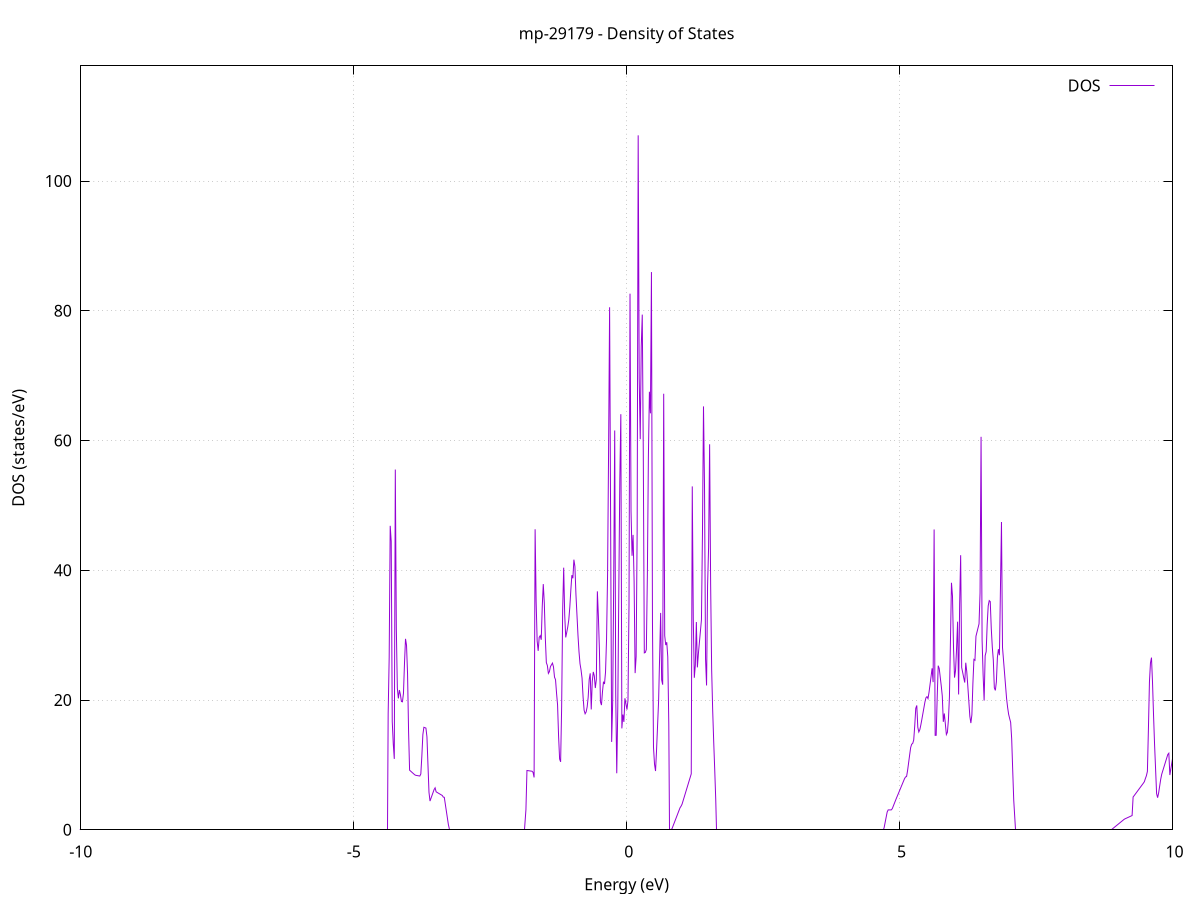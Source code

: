 set title 'mp-29179 - Density of States'
set xlabel 'Energy (eV)'
set ylabel 'DOS (states/eV)'
set grid
set xrange [-10:10]
set yrange [0:117.756]
set xzeroaxis lt -1
set terminal png size 800,600
set output 'mp-29179_dos_gnuplot.png'
plot '-' using 1:2 with lines title 'DOS'
-20.428200 0.000000
-20.409500 0.000000
-20.390900 0.000000
-20.372200 0.000000
-20.353500 0.000000
-20.334800 0.000000
-20.316100 0.000000
-20.297400 0.000000
-20.278700 0.000000
-20.260000 0.000000
-20.241300 0.000000
-20.222600 0.000000
-20.203900 0.000000
-20.185200 0.000000
-20.166500 0.000000
-20.147800 0.000000
-20.129100 0.000000
-20.110400 0.000000
-20.091700 0.000000
-20.073000 0.000000
-20.054300 0.000000
-20.035600 0.000000
-20.016900 0.000000
-19.998300 0.000000
-19.979600 0.000000
-19.960900 0.000000
-19.942200 0.000000
-19.923500 0.000000
-19.904800 0.000000
-19.886100 0.000000
-19.867400 0.000000
-19.848700 0.000000
-19.830000 0.000000
-19.811300 0.000000
-19.792600 0.000000
-19.773900 0.000000
-19.755200 0.000000
-19.736500 0.000000
-19.717800 0.000000
-19.699100 0.000000
-19.680400 0.000000
-19.661700 0.000000
-19.643000 0.000000
-19.624300 0.000000
-19.605700 0.000000
-19.587000 0.000000
-19.568300 0.000000
-19.549600 0.000000
-19.530900 0.000000
-19.512200 0.000000
-19.493500 0.000000
-19.474800 0.000000
-19.456100 0.000000
-19.437400 0.000000
-19.418700 0.000000
-19.400000 0.000000
-19.381300 0.000000
-19.362600 0.000000
-19.343900 0.000000
-19.325200 0.000000
-19.306500 0.000000
-19.287800 0.000000
-19.269100 0.000000
-19.250400 0.000000
-19.231700 0.000000
-19.213000 0.000000
-19.194400 0.000000
-19.175700 0.000000
-19.157000 0.000000
-19.138300 0.000000
-19.119600 0.000000
-19.100900 0.000000
-19.082200 0.000000
-19.063500 0.000000
-19.044800 0.000000
-19.026100 0.000000
-19.007400 0.000000
-18.988700 0.000000
-18.970000 0.000000
-18.951300 0.000000
-18.932600 0.000000
-18.913900 0.000000
-18.895200 0.000000
-18.876500 0.000000
-18.857800 0.000000
-18.839100 0.000000
-18.820400 0.000000
-18.801800 0.000000
-18.783100 0.000000
-18.764400 0.000000
-18.745700 0.000000
-18.727000 418.796200
-18.708300 2623.328100
-18.689600 0.000000
-18.670900 0.000000
-18.652200 0.000000
-18.633500 0.000000
-18.614800 0.000000
-18.596100 0.000000
-18.577400 0.000000
-18.558700 0.000000
-18.540000 0.000000
-18.521300 0.000000
-18.502600 0.000000
-18.483900 0.000000
-18.465200 0.000000
-18.446500 0.000000
-18.427800 0.000000
-18.409200 0.000000
-18.390500 0.000000
-18.371800 0.000000
-18.353100 0.000000
-18.334400 0.000000
-18.315700 0.000000
-18.297000 0.000000
-18.278300 0.000000
-18.259600 0.000000
-18.240900 0.000000
-18.222200 0.000000
-18.203500 0.000000
-18.184800 0.000000
-18.166100 0.000000
-18.147400 0.000000
-18.128700 0.000000
-18.110000 0.000000
-18.091300 0.000000
-18.072600 0.000000
-18.053900 0.000000
-18.035200 0.000000
-18.016500 0.000000
-17.997900 0.000000
-17.979200 0.000000
-17.960500 0.000000
-17.941800 0.000000
-17.923100 0.000000
-17.904400 0.000000
-17.885700 0.000000
-17.867000 0.000000
-17.848300 0.000000
-17.829600 0.000000
-17.810900 0.000000
-17.792200 0.000000
-17.773500 0.000000
-17.754800 0.000000
-17.736100 0.000000
-17.717400 0.000000
-17.698700 0.000000
-17.680000 0.000000
-17.661300 0.000000
-17.642600 0.000000
-17.623900 0.000000
-17.605300 0.000000
-17.586600 0.000000
-17.567900 0.000000
-17.549200 0.000000
-17.530500 0.000000
-17.511800 0.000000
-17.493100 0.000000
-17.474400 0.000000
-17.455700 0.000000
-17.437000 0.000000
-17.418300 0.000000
-17.399600 0.000000
-17.380900 0.000000
-17.362200 0.000000
-17.343500 0.000000
-17.324800 0.000000
-17.306100 0.000000
-17.287400 0.000000
-17.268700 0.000000
-17.250000 0.000000
-17.231300 0.000000
-17.212700 0.000000
-17.194000 0.000000
-17.175300 0.000000
-17.156600 0.000000
-17.137900 0.000000
-17.119200 0.000000
-17.100500 0.000000
-17.081800 0.000000
-17.063100 0.000000
-17.044400 0.000000
-17.025700 0.000000
-17.007000 0.000000
-16.988300 0.000000
-16.969600 0.000000
-16.950900 0.000000
-16.932200 0.000000
-16.913500 0.000000
-16.894800 0.000000
-16.876100 0.000000
-16.857400 0.000000
-16.838700 0.000000
-16.820000 0.000000
-16.801400 0.000000
-16.782700 0.000000
-16.764000 0.000000
-16.745300 0.000000
-16.726600 0.000000
-16.707900 0.000000
-16.689200 0.000000
-16.670500 0.000000
-16.651800 0.000000
-16.633100 0.000000
-16.614400 0.000000
-16.595700 0.000000
-16.577000 0.000000
-16.558300 0.000000
-16.539600 0.000000
-16.520900 0.000000
-16.502200 0.000000
-16.483500 0.000000
-16.464800 0.000000
-16.446100 0.000000
-16.427400 0.000000
-16.408800 0.000000
-16.390100 0.000000
-16.371400 0.000000
-16.352700 0.000000
-16.334000 0.000000
-16.315300 0.000000
-16.296600 0.000000
-16.277900 0.000000
-16.259200 0.000000
-16.240500 0.000000
-16.221800 0.000000
-16.203100 0.000000
-16.184400 0.000000
-16.165700 0.000000
-16.147000 0.000000
-16.128300 0.000000
-16.109600 0.000000
-16.090900 0.000000
-16.072200 0.000000
-16.053500 0.000000
-16.034800 0.000000
-16.016200 0.000000
-15.997500 0.000000
-15.978800 0.000000
-15.960100 0.000000
-15.941400 0.000000
-15.922700 0.000000
-15.904000 0.000000
-15.885300 0.000000
-15.866600 0.000000
-15.847900 0.000000
-15.829200 0.000000
-15.810500 0.000000
-15.791800 0.000000
-15.773100 0.000000
-15.754400 0.000000
-15.735700 0.000000
-15.717000 0.000000
-15.698300 0.000000
-15.679600 0.000000
-15.660900 0.000000
-15.642200 0.000000
-15.623500 0.000000
-15.604900 0.000000
-15.586200 0.000000
-15.567500 0.000000
-15.548800 0.000000
-15.530100 0.000000
-15.511400 0.000000
-15.492700 0.000000
-15.474000 0.000000
-15.455300 0.000000
-15.436600 0.000000
-15.417900 0.000000
-15.399200 0.000000
-15.380500 0.000000
-15.361800 0.000000
-15.343100 0.000000
-15.324400 0.000000
-15.305700 0.000000
-15.287000 0.000000
-15.268300 0.000000
-15.249600 0.000000
-15.230900 0.000000
-15.212300 0.000000
-15.193600 0.000000
-15.174900 0.000000
-15.156200 0.000000
-15.137500 0.000000
-15.118800 0.000000
-15.100100 0.000000
-15.081400 0.000000
-15.062700 0.000000
-15.044000 0.000000
-15.025300 0.000000
-15.006600 0.000000
-14.987900 0.000000
-14.969200 0.000000
-14.950500 0.000000
-14.931800 0.000000
-14.913100 0.000000
-14.894400 0.000000
-14.875700 0.000000
-14.857000 0.000000
-14.838300 0.000000
-14.819700 0.000000
-14.801000 0.000000
-14.782300 0.000000
-14.763600 0.000000
-14.744900 0.000000
-14.726200 0.000000
-14.707500 0.000000
-14.688800 0.000000
-14.670100 0.000000
-14.651400 0.000000
-14.632700 0.000000
-14.614000 0.000000
-14.595300 0.000000
-14.576600 0.000000
-14.557900 0.000000
-14.539200 0.000000
-14.520500 0.000000
-14.501800 0.000000
-14.483100 0.000000
-14.464400 0.000000
-14.445700 0.000000
-14.427000 0.000000
-14.408400 0.000000
-14.389700 0.000000
-14.371000 0.000000
-14.352300 0.000000
-14.333600 0.000000
-14.314900 0.000000
-14.296200 0.000000
-14.277500 0.000000
-14.258800 0.000000
-14.240100 0.000000
-14.221400 0.000000
-14.202700 0.000000
-14.184000 0.000000
-14.165300 0.000000
-14.146600 0.000000
-14.127900 0.000000
-14.109200 0.000000
-14.090500 0.000000
-14.071800 0.000000
-14.053100 0.000000
-14.034400 0.000000
-14.015800 0.000000
-13.997100 0.000000
-13.978400 0.000000
-13.959700 0.000000
-13.941000 0.000000
-13.922300 0.000000
-13.903600 0.000000
-13.884900 0.000000
-13.866200 0.000000
-13.847500 0.000000
-13.828800 0.000000
-13.810100 0.000000
-13.791400 0.000000
-13.772700 0.000000
-13.754000 0.000000
-13.735300 0.000000
-13.716600 0.000000
-13.697900 0.000000
-13.679200 0.000000
-13.660500 0.000000
-13.641800 0.000000
-13.623200 0.000000
-13.604500 0.000000
-13.585800 0.000000
-13.567100 0.000000
-13.548400 0.000000
-13.529700 0.000000
-13.511000 0.000000
-13.492300 0.000000
-13.473600 0.000000
-13.454900 0.000000
-13.436200 0.000000
-13.417500 0.000000
-13.398800 0.000000
-13.380100 0.000000
-13.361400 0.000000
-13.342700 0.000000
-13.324000 0.000000
-13.305300 0.000000
-13.286600 0.000000
-13.267900 0.000000
-13.249200 0.000000
-13.230500 0.000000
-13.211900 0.000000
-13.193200 0.000000
-13.174500 0.000000
-13.155800 0.000000
-13.137100 0.000000
-13.118400 0.000000
-13.099700 0.000000
-13.081000 0.000000
-13.062300 0.000000
-13.043600 0.000000
-13.024900 0.000000
-13.006200 0.000000
-12.987500 0.000000
-12.968800 0.000000
-12.950100 0.000000
-12.931400 0.000000
-12.912700 0.000000
-12.894000 0.000000
-12.875300 0.000000
-12.856600 0.000000
-12.837900 0.000000
-12.819300 0.000000
-12.800600 0.000000
-12.781900 0.000000
-12.763200 0.000000
-12.744500 0.000000
-12.725800 0.000000
-12.707100 0.000000
-12.688400 0.000000
-12.669700 0.000000
-12.651000 0.000000
-12.632300 0.000000
-12.613600 0.000000
-12.594900 1.108200
-12.576200 4.021900
-12.557500 6.935600
-12.538800 9.826000
-12.520100 12.146500
-12.501400 14.557900
-12.482700 21.732100
-12.464000 32.130000
-12.445300 34.313000
-12.426700 29.744400
-12.408000 20.672500
-12.389300 17.418900
-12.370600 17.446600
-12.351900 17.474300
-12.333200 17.346100
-12.314500 17.204100
-12.295800 17.256600
-12.277100 16.672400
-12.258400 16.262500
-12.239700 16.277800
-12.221000 16.293000
-12.202300 16.308300
-12.183600 24.956400
-12.164900 41.173900
-12.146200 37.174600
-12.127500 27.528900
-12.108800 12.472500
-12.090100 28.553100
-12.071400 51.386600
-12.052700 58.136200
-12.034000 64.828300
-12.015400 48.752900
-11.996700 44.263100
-11.978000 26.626700
-11.959300 16.661900
-11.940600 40.307300
-11.921900 72.889200
-11.903200 45.862200
-11.884500 68.817300
-11.865800 85.941600
-11.847100 67.800900
-11.828400 83.549100
-11.809700 53.318900
-11.791000 46.494000
-11.772300 39.669000
-11.753600 40.849500
-11.734900 76.554400
-11.716200 48.349400
-11.697500 0.000000
-11.678800 0.000000
-11.660100 0.000000
-11.641400 0.000000
-11.622800 0.000000
-11.604100 0.000000
-11.585400 0.000000
-11.566700 0.000000
-11.548000 0.000000
-11.529300 0.000000
-11.510600 0.000000
-11.491900 0.000000
-11.473200 0.000000
-11.454500 0.000000
-11.435800 0.000000
-11.417100 0.000000
-11.398400 0.000000
-11.379700 0.000000
-11.361000 0.000000
-11.342300 0.000000
-11.323600 0.000000
-11.304900 0.000000
-11.286200 0.000000
-11.267500 0.000000
-11.248800 0.000000
-11.230100 0.000000
-11.211500 0.000000
-11.192800 0.000000
-11.174100 0.000000
-11.155400 0.000000
-11.136700 0.000000
-11.118000 0.000000
-11.099300 0.000000
-11.080600 0.000000
-11.061900 0.000000
-11.043200 0.000000
-11.024500 0.000000
-11.005800 0.000000
-10.987100 0.000000
-10.968400 0.000000
-10.949700 0.000000
-10.931000 0.000000
-10.912300 0.000000
-10.893600 0.000000
-10.874900 0.000000
-10.856200 0.000000
-10.837500 0.000000
-10.818900 0.000000
-10.800200 0.000000
-10.781500 0.000000
-10.762800 0.000000
-10.744100 0.000000
-10.725400 0.000000
-10.706700 0.000000
-10.688000 0.000000
-10.669300 0.000000
-10.650600 0.000000
-10.631900 0.000000
-10.613200 0.000000
-10.594500 0.000000
-10.575800 0.000000
-10.557100 0.000000
-10.538400 0.000000
-10.519700 0.000000
-10.501000 0.000000
-10.482300 0.000000
-10.463600 0.000000
-10.444900 0.000000
-10.426300 0.000000
-10.407600 0.000000
-10.388900 0.000000
-10.370200 0.000000
-10.351500 0.000000
-10.332800 0.000000
-10.314100 0.000000
-10.295400 0.000000
-10.276700 0.000000
-10.258000 0.000000
-10.239300 0.000000
-10.220600 0.000000
-10.201900 0.000000
-10.183200 0.000000
-10.164500 0.000000
-10.145800 0.000000
-10.127100 0.000000
-10.108400 0.000000
-10.089700 0.000000
-10.071000 0.000000
-10.052300 0.000000
-10.033600 0.000000
-10.015000 0.000000
-9.996300 0.000000
-9.977600 0.000000
-9.958900 0.000000
-9.940200 0.000000
-9.921500 0.000000
-9.902800 0.000000
-9.884100 0.000000
-9.865400 0.000000
-9.846700 0.000000
-9.828000 0.000000
-9.809300 0.000000
-9.790600 0.000000
-9.771900 0.000000
-9.753200 0.000000
-9.734500 0.000000
-9.715800 0.000000
-9.697100 0.000000
-9.678400 0.000000
-9.659700 0.000000
-9.641000 0.000000
-9.622400 0.000000
-9.603700 0.000000
-9.585000 0.000000
-9.566300 0.000000
-9.547600 0.000000
-9.528900 0.000000
-9.510200 0.000000
-9.491500 0.000000
-9.472800 0.000000
-9.454100 0.000000
-9.435400 0.000000
-9.416700 0.000000
-9.398000 0.000000
-9.379300 0.000000
-9.360600 0.000000
-9.341900 0.000000
-9.323200 0.000000
-9.304500 0.000000
-9.285800 0.000000
-9.267100 0.000000
-9.248400 0.000000
-9.229800 0.000000
-9.211100 0.000000
-9.192400 0.000000
-9.173700 0.000000
-9.155000 0.000000
-9.136300 0.000000
-9.117600 0.000000
-9.098900 0.000000
-9.080200 0.000000
-9.061500 0.000000
-9.042800 0.000000
-9.024100 0.000000
-9.005400 0.000000
-8.986700 0.000000
-8.968000 0.000000
-8.949300 0.000000
-8.930600 0.000000
-8.911900 0.000000
-8.893200 0.000000
-8.874500 0.000000
-8.855800 0.000000
-8.837100 0.000000
-8.818500 0.000000
-8.799800 0.000000
-8.781100 0.000000
-8.762400 0.000000
-8.743700 0.000000
-8.725000 0.000000
-8.706300 0.000000
-8.687600 0.000000
-8.668900 0.000000
-8.650200 0.000000
-8.631500 0.000000
-8.612800 0.000000
-8.594100 0.000000
-8.575400 0.000000
-8.556700 0.000000
-8.538000 0.000000
-8.519300 0.000000
-8.500600 0.000000
-8.481900 0.000000
-8.463200 0.000000
-8.444500 0.000000
-8.425900 0.000000
-8.407200 0.000000
-8.388500 0.000000
-8.369800 0.000000
-8.351100 0.000000
-8.332400 0.000000
-8.313700 0.000000
-8.295000 0.000000
-8.276300 0.000000
-8.257600 0.000000
-8.238900 0.000000
-8.220200 0.000000
-8.201500 0.000000
-8.182800 0.000000
-8.164100 0.000000
-8.145400 0.000000
-8.126700 0.000000
-8.108000 0.000000
-8.089300 0.000000
-8.070600 0.000000
-8.051900 0.000000
-8.033300 0.000000
-8.014600 0.000000
-7.995900 0.000000
-7.977200 0.000000
-7.958500 0.000000
-7.939800 0.000000
-7.921100 0.000000
-7.902400 0.000000
-7.883700 0.000000
-7.865000 0.000000
-7.846300 0.000000
-7.827600 0.000000
-7.808900 0.000000
-7.790200 0.000000
-7.771500 0.000000
-7.752800 0.000000
-7.734100 0.000000
-7.715400 0.000000
-7.696700 0.000000
-7.678000 0.000000
-7.659300 0.000000
-7.640600 0.000000
-7.622000 0.000000
-7.603300 0.000000
-7.584600 0.000000
-7.565900 0.000000
-7.547200 0.000000
-7.528500 0.000000
-7.509800 0.000000
-7.491100 0.000000
-7.472400 0.000000
-7.453700 0.000000
-7.435000 0.000000
-7.416300 0.000000
-7.397600 0.000000
-7.378900 0.000000
-7.360200 0.000000
-7.341500 0.000000
-7.322800 0.000000
-7.304100 0.000000
-7.285400 0.000000
-7.266700 0.000000
-7.248000 0.000000
-7.229400 0.000000
-7.210700 0.000000
-7.192000 0.000000
-7.173300 0.000000
-7.154600 0.000000
-7.135900 0.000000
-7.117200 0.000000
-7.098500 0.000000
-7.079800 0.000000
-7.061100 0.000000
-7.042400 0.000000
-7.023700 0.000000
-7.005000 0.000000
-6.986300 0.000000
-6.967600 0.000000
-6.948900 0.000000
-6.930200 0.000000
-6.911500 0.000000
-6.892800 0.000000
-6.874100 0.000000
-6.855400 0.000000
-6.836800 0.000000
-6.818100 0.000000
-6.799400 0.000000
-6.780700 0.000000
-6.762000 0.000000
-6.743300 0.000000
-6.724600 0.000000
-6.705900 0.000000
-6.687200 0.000000
-6.668500 0.000000
-6.649800 0.000000
-6.631100 0.000000
-6.612400 0.000000
-6.593700 0.000000
-6.575000 0.000000
-6.556300 0.000000
-6.537600 0.000000
-6.518900 0.000000
-6.500200 0.000000
-6.481500 0.000000
-6.462800 0.000000
-6.444100 0.000000
-6.425500 0.000000
-6.406800 0.000000
-6.388100 0.000000
-6.369400 0.000000
-6.350700 0.000000
-6.332000 0.000000
-6.313300 0.000000
-6.294600 0.000000
-6.275900 0.000000
-6.257200 0.000000
-6.238500 0.000000
-6.219800 0.000000
-6.201100 0.000000
-6.182400 0.000000
-6.163700 0.000000
-6.145000 0.000000
-6.126300 0.000000
-6.107600 0.000000
-6.088900 0.000000
-6.070200 0.000000
-6.051500 0.000000
-6.032900 0.000000
-6.014200 0.000000
-5.995500 0.000000
-5.976800 0.000000
-5.958100 0.000000
-5.939400 0.000000
-5.920700 0.000000
-5.902000 0.000000
-5.883300 0.000000
-5.864600 0.000000
-5.845900 0.000000
-5.827200 0.000000
-5.808500 0.000000
-5.789800 0.000000
-5.771100 0.000000
-5.752400 0.000000
-5.733700 0.000000
-5.715000 0.000000
-5.696300 0.000000
-5.677600 0.000000
-5.658900 0.000000
-5.640300 0.000000
-5.621600 0.000000
-5.602900 0.000000
-5.584200 0.000000
-5.565500 0.000000
-5.546800 0.000000
-5.528100 0.000000
-5.509400 0.000000
-5.490700 0.000000
-5.472000 0.000000
-5.453300 0.000000
-5.434600 0.000000
-5.415900 0.000000
-5.397200 0.000000
-5.378500 0.000000
-5.359800 0.000000
-5.341100 0.000000
-5.322400 0.000000
-5.303700 0.000000
-5.285000 0.000000
-5.266300 0.000000
-5.247600 0.000000
-5.229000 0.000000
-5.210300 0.000000
-5.191600 0.000000
-5.172900 0.000000
-5.154200 0.000000
-5.135500 0.000000
-5.116800 0.000000
-5.098100 0.000000
-5.079400 0.000000
-5.060700 0.000000
-5.042000 0.000000
-5.023300 0.000000
-5.004600 0.000000
-4.985900 0.000000
-4.967200 0.000000
-4.948500 0.000000
-4.929800 0.000000
-4.911100 0.000000
-4.892400 0.000000
-4.873700 0.000000
-4.855000 0.000000
-4.836400 0.000000
-4.817700 0.000000
-4.799000 0.000000
-4.780300 0.000000
-4.761600 0.000000
-4.742900 0.000000
-4.724200 0.000000
-4.705500 0.000000
-4.686800 0.000000
-4.668100 0.000000
-4.649400 0.000000
-4.630700 0.000000
-4.612000 0.000000
-4.593300 0.000000
-4.574600 0.000000
-4.555900 0.000000
-4.537200 0.000000
-4.518500 0.000000
-4.499800 0.000000
-4.481100 0.000000
-4.462400 0.000000
-4.443800 0.000000
-4.425100 0.000000
-4.406400 0.000000
-4.387700 0.000000
-4.369000 17.907400
-4.350300 26.571100
-4.331600 46.859200
-4.312900 44.430200
-4.294200 16.681100
-4.275500 13.239600
-4.256800 10.926000
-4.238100 55.532900
-4.219400 31.055900
-4.200700 21.811200
-4.182000 20.246800
-4.163300 21.538100
-4.144600 20.830100
-4.125900 19.773300
-4.107200 19.727200
-4.088500 21.047000
-4.069800 25.656500
-4.051100 29.433000
-4.032500 28.438700
-4.013800 24.033700
-3.995100 15.166300
-3.976400 9.186400
-3.957700 9.045200
-3.939000 8.903900
-3.920300 8.762600
-3.901600 8.621300
-3.882900 8.480000
-3.864200 8.398500
-3.845500 8.369900
-3.826800 8.341400
-3.808100 8.312800
-3.789400 8.284300
-3.770700 8.600300
-3.752000 11.354100
-3.733300 14.665800
-3.714600 15.799400
-3.695900 15.738900
-3.677200 15.678300
-3.658500 14.330100
-3.639900 10.009400
-3.621200 5.785300
-3.602500 4.423900
-3.583800 4.866600
-3.565100 5.309400
-3.546400 5.752100
-3.527700 6.194800
-3.509000 6.465900
-3.490300 5.849600
-3.471600 5.756300
-3.452900 5.663100
-3.434200 5.569800
-3.415500 5.476600
-3.396800 5.383300
-3.378100 5.290100
-3.359400 5.040000
-3.340700 5.005100
-3.322000 3.954600
-3.303300 2.904200
-3.284600 1.853700
-3.265900 0.803200
-3.247300 0.000000
-3.228600 0.000000
-3.209900 0.000000
-3.191200 0.000000
-3.172500 0.000000
-3.153800 0.000000
-3.135100 0.000000
-3.116400 0.000000
-3.097700 0.000000
-3.079000 0.000000
-3.060300 0.000000
-3.041600 0.000000
-3.022900 0.000000
-3.004200 0.000000
-2.985500 0.000000
-2.966800 0.000000
-2.948100 0.000000
-2.929400 0.000000
-2.910700 0.000000
-2.892000 0.000000
-2.873300 0.000000
-2.854600 0.000000
-2.836000 0.000000
-2.817300 0.000000
-2.798600 0.000000
-2.779900 0.000000
-2.761200 0.000000
-2.742500 0.000000
-2.723800 0.000000
-2.705100 0.000000
-2.686400 0.000000
-2.667700 0.000000
-2.649000 0.000000
-2.630300 0.000000
-2.611600 0.000000
-2.592900 0.000000
-2.574200 0.000000
-2.555500 0.000000
-2.536800 0.000000
-2.518100 0.000000
-2.499400 0.000000
-2.480700 0.000000
-2.462000 0.000000
-2.443400 0.000000
-2.424700 0.000000
-2.406000 0.000000
-2.387300 0.000000
-2.368600 0.000000
-2.349900 0.000000
-2.331200 0.000000
-2.312500 0.000000
-2.293800 0.000000
-2.275100 0.000000
-2.256400 0.000000
-2.237700 0.000000
-2.219000 0.000000
-2.200300 0.000000
-2.181600 0.000000
-2.162900 0.000000
-2.144200 0.000000
-2.125500 0.000000
-2.106800 0.000000
-2.088100 0.000000
-2.069400 0.000000
-2.050700 0.000000
-2.032100 0.000000
-2.013400 0.000000
-1.994700 0.000000
-1.976000 0.000000
-1.957300 0.000000
-1.938600 0.000000
-1.919900 0.000000
-1.901200 0.000000
-1.882500 0.000000
-1.863800 0.000000
-1.845100 3.080000
-1.826400 9.137300
-1.807700 9.114800
-1.789000 9.092300
-1.770300 9.069700
-1.751600 9.047200
-1.732900 9.024700
-1.714200 8.839500
-1.695500 8.069800
-1.676800 46.323000
-1.658100 35.182200
-1.639500 29.107800
-1.620800 27.580000
-1.602100 29.662800
-1.583400 29.920700
-1.564700 29.291300
-1.546000 34.438100
-1.527300 37.872800
-1.508600 35.003600
-1.489900 29.557500
-1.471200 25.771300
-1.452500 25.317700
-1.433800 24.104400
-1.415100 24.376000
-1.396400 25.152100
-1.377700 25.423200
-1.359000 25.694400
-1.340300 25.113900
-1.321600 23.530800
-1.302900 23.136100
-1.284200 21.050200
-1.265500 19.256800
-1.246900 14.430100
-1.228200 10.912000
-1.209500 10.468500
-1.190800 18.907600
-1.172100 33.853500
-1.153400 40.403500
-1.134700 33.116900
-1.116000 29.655200
-1.097300 30.437600
-1.078600 31.275000
-1.059900 32.360700
-1.041200 34.326100
-1.022500 36.934700
-1.003800 39.246300
-0.985100 38.768200
-0.966400 41.636600
-0.947700 40.590100
-0.929000 36.302700
-0.910300 33.143700
-0.891600 29.984600
-0.872900 27.451100
-0.854200 25.587300
-0.835600 24.653600
-0.816900 23.366100
-0.798200 20.475000
-0.779500 18.442300
-0.760800 17.883400
-0.742100 18.158300
-0.723400 18.940700
-0.704700 20.430800
-0.686000 23.174100
-0.667300 24.113800
-0.648600 18.553200
-0.629900 22.867300
-0.611200 24.335900
-0.592500 23.719700
-0.573800 21.851600
-0.555100 23.167400
-0.536400 36.758000
-0.517700 32.878100
-0.499000 27.817400
-0.480300 19.743200
-0.461600 19.221400
-0.443000 21.243500
-0.424300 22.823900
-0.405600 22.476900
-0.386900 24.300700
-0.368200 29.446600
-0.349500 39.296000
-0.330800 58.504200
-0.312100 80.545100
-0.293400 47.340100
-0.274700 13.541300
-0.256000 19.632400
-0.237300 38.115900
-0.218600 61.555100
-0.199900 20.806000
-0.181200 8.710000
-0.162500 18.733900
-0.143800 36.606800
-0.125100 54.020100
-0.106400 64.063500
-0.087700 15.630500
-0.069000 17.763100
-0.050400 16.627700
-0.031700 20.270600
-0.013000 19.430800
0.005700 18.523500
0.024400 19.955200
0.043100 34.568900
0.061800 82.645200
0.080500 49.108800
0.099200 42.234800
0.117900 45.457800
0.136600 38.273700
0.155300 24.151500
0.174000 26.707700
0.192700 46.278400
0.211400 107.051300
0.230100 69.594200
0.248800 60.209600
0.267500 74.535300
0.286200 79.411300
0.304900 58.185800
0.323600 27.267200
0.342300 27.335900
0.360900 27.789100
0.379600 39.261900
0.398300 57.533300
0.417000 67.523500
0.435700 64.195900
0.454400 85.966700
0.473100 31.945200
0.491800 12.736200
0.510500 10.111100
0.529200 9.058000
0.547900 12.303300
0.566600 16.072600
0.585300 19.841900
0.604000 26.555700
0.622700 33.430000
0.641400 23.102700
0.660100 22.367400
0.678800 67.219400
0.697500 29.928900
0.716200 28.470800
0.734900 28.911700
0.753500 26.651900
0.772200 16.217700
0.790900 0.000000
0.809600 0.000000
0.828300 0.109900
0.847000 0.519400
0.865700 0.928900
0.884400 1.338400
0.903100 1.747900
0.921800 2.157400
0.940500 2.566900
0.959200 2.976400
0.977900 3.385900
0.996600 3.630100
1.015300 3.949500
1.034000 4.468300
1.052700 4.987000
1.071400 5.505800
1.090100 6.024600
1.108800 6.543300
1.127500 7.062100
1.146100 7.580900
1.164800 8.099600
1.183500 8.618400
1.202200 52.934800
1.220900 32.414500
1.239600 23.428800
1.258300 25.374600
1.277000 32.022900
1.295700 25.036500
1.314400 27.160100
1.333100 28.900100
1.351800 30.640200
1.370500 32.380300
1.389200 45.791800
1.407900 65.265000
1.426600 52.933500
1.445300 26.351500
1.464000 22.247400
1.482700 37.605500
1.501400 43.524800
1.520100 59.430200
1.538800 37.799900
1.557400 24.605900
1.576100 18.419800
1.594800 13.603600
1.613500 9.283300
1.632200 4.672500
1.650900 0.000000
1.669600 0.000000
1.688300 0.000000
1.707000 0.000000
1.725700 0.000000
1.744400 0.000000
1.763100 0.000000
1.781800 0.000000
1.800500 0.000000
1.819200 0.000000
1.837900 0.000000
1.856600 0.000000
1.875300 0.000000
1.894000 0.000000
1.912700 0.000000
1.931400 0.000000
1.950000 0.000000
1.968700 0.000000
1.987400 0.000000
2.006100 0.000000
2.024800 0.000000
2.043500 0.000000
2.062200 0.000000
2.080900 0.000000
2.099600 0.000000
2.118300 0.000000
2.137000 0.000000
2.155700 0.000000
2.174400 0.000000
2.193100 0.000000
2.211800 0.000000
2.230500 0.000000
2.249200 0.000000
2.267900 0.000000
2.286600 0.000000
2.305300 0.000000
2.324000 0.000000
2.342600 0.000000
2.361300 0.000000
2.380000 0.000000
2.398700 0.000000
2.417400 0.000000
2.436100 0.000000
2.454800 0.000000
2.473500 0.000000
2.492200 0.000000
2.510900 0.000000
2.529600 0.000000
2.548300 0.000000
2.567000 0.000000
2.585700 0.000000
2.604400 0.000000
2.623100 0.000000
2.641800 0.000000
2.660500 0.000000
2.679200 0.000000
2.697900 0.000000
2.716600 0.000000
2.735300 0.000000
2.753900 0.000000
2.772600 0.000000
2.791300 0.000000
2.810000 0.000000
2.828700 0.000000
2.847400 0.000000
2.866100 0.000000
2.884800 0.000000
2.903500 0.000000
2.922200 0.000000
2.940900 0.000000
2.959600 0.000000
2.978300 0.000000
2.997000 0.000000
3.015700 0.000000
3.034400 0.000000
3.053100 0.000000
3.071800 0.000000
3.090500 0.000000
3.109200 0.000000
3.127900 0.000000
3.146500 0.000000
3.165200 0.000000
3.183900 0.000000
3.202600 0.000000
3.221300 0.000000
3.240000 0.000000
3.258700 0.000000
3.277400 0.000000
3.296100 0.000000
3.314800 0.000000
3.333500 0.000000
3.352200 0.000000
3.370900 0.000000
3.389600 0.000000
3.408300 0.000000
3.427000 0.000000
3.445700 0.000000
3.464400 0.000000
3.483100 0.000000
3.501800 0.000000
3.520500 0.000000
3.539100 0.000000
3.557800 0.000000
3.576500 0.000000
3.595200 0.000000
3.613900 0.000000
3.632600 0.000000
3.651300 0.000000
3.670000 0.000000
3.688700 0.000000
3.707400 0.000000
3.726100 0.000000
3.744800 0.000000
3.763500 0.000000
3.782200 0.000000
3.800900 0.000000
3.819600 0.000000
3.838300 0.000000
3.857000 0.000000
3.875700 0.000000
3.894400 0.000000
3.913100 0.000000
3.931800 0.000000
3.950400 0.000000
3.969100 0.000000
3.987800 0.000000
4.006500 0.000000
4.025200 0.000000
4.043900 0.000000
4.062600 0.000000
4.081300 0.000000
4.100000 0.000000
4.118700 0.000000
4.137400 0.000000
4.156100 0.000000
4.174800 0.000000
4.193500 0.000000
4.212200 0.000000
4.230900 0.000000
4.249600 0.000000
4.268300 0.000000
4.287000 0.000000
4.305700 0.000000
4.324400 0.000000
4.343000 0.000000
4.361700 0.000000
4.380400 0.000000
4.399100 0.000000
4.417800 0.000000
4.436500 0.000000
4.455200 0.000000
4.473900 0.000000
4.492600 0.000000
4.511300 0.000000
4.530000 0.000000
4.548700 0.000000
4.567400 0.000000
4.586100 0.000000
4.604800 0.000000
4.623500 0.000000
4.642200 0.000000
4.660900 0.000000
4.679600 0.000000
4.698300 0.000000
4.717000 0.324200
4.735600 1.129800
4.754300 1.935400
4.773000 2.741000
4.791700 3.067500
4.810400 3.065800
4.829100 3.064200
4.847800 3.062500
4.866500 3.254400
4.885200 3.653300
4.903900 4.052200
4.922600 4.451100
4.941300 4.850000
4.960000 5.223300
4.978700 5.602800
4.997400 5.982200
5.016100 6.361700
5.034800 6.741200
5.053500 7.120600
5.072200 7.500100
5.090900 7.879500
5.109600 8.137800
5.128300 8.215200
5.146900 9.137400
5.165600 10.327100
5.184300 11.516900
5.203000 12.668900
5.221700 13.186700
5.240400 13.306100
5.259100 13.832200
5.277800 16.038000
5.296500 18.712700
5.315200 19.166100
5.333900 15.799700
5.352600 15.076800
5.371300 15.435500
5.390000 16.178500
5.408700 17.038000
5.427400 17.927400
5.446100 18.816800
5.464800 19.706300
5.483500 20.355100
5.502200 20.520700
5.520900 20.225400
5.539500 21.181200
5.558200 22.400800
5.576900 23.620500
5.595600 24.890000
5.614300 22.759700
5.633000 46.294500
5.651700 14.556000
5.670400 14.563400
5.689100 20.342400
5.707800 25.296600
5.726500 24.863000
5.745200 23.514100
5.763900 22.165300
5.782600 20.613600
5.801300 16.635600
5.820000 17.926500
5.838700 16.302400
5.857400 14.678300
5.876100 15.014000
5.894800 16.928000
5.913500 20.475200
5.932100 29.116400
5.950800 38.074700
5.969500 36.021600
5.988200 28.126000
6.006900 23.455400
6.025600 24.560700
6.044300 27.932000
6.063000 32.078700
6.081700 20.863200
6.100400 34.733100
6.119100 42.326500
6.137800 25.014600
6.156500 24.240600
6.175200 23.440900
6.193900 22.697000
6.212600 25.749400
6.231300 24.340800
6.250000 22.156400
6.268700 19.824000
6.287400 17.491600
6.306100 16.453400
6.324800 17.728600
6.343400 22.576200
6.362100 26.263200
6.380800 26.133900
6.399500 29.839500
6.418200 30.470000
6.436900 31.100500
6.455600 31.736400
6.474300 36.493300
6.493000 60.578900
6.511700 29.282900
6.530400 23.931700
6.549100 19.913300
6.567800 26.827400
6.586500 27.467200
6.605200 31.694100
6.623900 34.525000
6.642600 35.327100
6.661300 35.175800
6.680000 31.038900
6.698700 28.155000
6.717400 26.134000
6.736000 21.883800
6.754700 21.486200
6.773400 22.804700
6.792100 26.572100
6.810800 27.839000
6.829500 26.912200
6.848200 37.324200
6.866900 47.446800
6.885600 28.112700
6.904300 26.142100
6.923000 24.171500
6.941700 22.200900
6.960400 20.230300
6.979100 18.875000
6.997800 17.804800
7.016500 17.152200
7.035200 16.546100
7.053900 14.019900
7.072600 9.199500
7.091300 4.571700
7.110000 1.954700
7.128600 0.000000
7.147300 0.000000
7.166000 0.000000
7.184700 0.000000
7.203400 0.000000
7.222100 0.000000
7.240800 0.000000
7.259500 0.000000
7.278200 0.000000
7.296900 0.000000
7.315600 0.000000
7.334300 0.000000
7.353000 0.000000
7.371700 0.000000
7.390400 0.000000
7.409100 0.000000
7.427800 0.000000
7.446500 0.000000
7.465200 0.000000
7.483900 0.000000
7.502600 0.000000
7.521300 0.000000
7.539900 0.000000
7.558600 0.000000
7.577300 0.000000
7.596000 0.000000
7.614700 0.000000
7.633400 0.000000
7.652100 0.000000
7.670800 0.000000
7.689500 0.000000
7.708200 0.000000
7.726900 0.000000
7.745600 0.000000
7.764300 0.000000
7.783000 0.000000
7.801700 0.000000
7.820400 0.000000
7.839100 0.000000
7.857800 0.000000
7.876500 0.000000
7.895200 0.000000
7.913900 0.000000
7.932500 0.000000
7.951200 0.000000
7.969900 0.000000
7.988600 0.000000
8.007300 0.000000
8.026000 0.000000
8.044700 0.000000
8.063400 0.000000
8.082100 0.000000
8.100800 0.000000
8.119500 0.000000
8.138200 0.000000
8.156900 0.000000
8.175600 0.000000
8.194300 0.000000
8.213000 0.000000
8.231700 0.000000
8.250400 0.000000
8.269100 0.000000
8.287800 0.000000
8.306500 0.000000
8.325200 0.000000
8.343800 0.000000
8.362500 0.000000
8.381200 0.000000
8.399900 0.000000
8.418600 0.000000
8.437300 0.000000
8.456000 0.000000
8.474700 0.000000
8.493400 0.000000
8.512100 0.000000
8.530800 0.000000
8.549500 0.000000
8.568200 0.000000
8.586900 0.000000
8.605600 0.000000
8.624300 0.000000
8.643000 0.000000
8.661700 0.000000
8.680400 0.000000
8.699100 0.000000
8.717800 0.000000
8.736400 0.000000
8.755100 0.000000
8.773800 0.000000
8.792500 0.000000
8.811200 0.000000
8.829900 0.000000
8.848600 0.000000
8.867300 0.000000
8.886000 0.043700
8.904700 0.172200
8.923400 0.300700
8.942100 0.429300
8.960800 0.557800
8.979500 0.686300
8.998200 0.814900
9.016900 0.943400
9.035600 1.071900
9.054300 1.200500
9.073000 1.329000
9.091700 1.457600
9.110400 1.586100
9.129000 1.684500
9.147700 1.757200
9.166400 1.829900
9.185100 1.902600
9.203800 1.975300
9.222500 2.048000
9.241200 2.120700
9.259900 2.193400
9.278600 5.052100
9.297300 5.257000
9.316000 5.470200
9.334700 5.683400
9.353400 5.896600
9.372100 6.109900
9.390800 6.323100
9.409500 6.536300
9.428200 6.749500
9.446900 6.962700
9.465600 7.176000
9.484300 7.408200
9.503000 7.889300
9.521700 8.324500
9.540300 9.000000
9.559000 15.591100
9.577700 22.803800
9.596400 25.724600
9.615100 26.539000
9.633800 22.757800
9.652500 17.740000
9.671200 13.225100
9.689900 9.403500
9.708600 5.582000
9.727300 4.944900
9.746000 5.676400
9.764700 6.714400
9.783400 7.752500
9.802100 8.549300
9.820800 9.060300
9.839500 9.571200
9.858200 10.082200
9.876900 10.593100
9.895600 11.104100
9.914300 11.615100
9.932900 11.803000
9.951600 8.438500
9.970300 9.402800
9.989000 10.367100
10.007700 11.331400
10.026400 20.307500
10.045100 30.109400
10.063800 40.249300
10.082500 38.696400
10.101200 33.576200
10.119900 23.103100
10.138600 24.269200
10.157300 37.503600
10.176000 48.949300
10.194700 34.730200
10.213400 9.541900
10.232100 6.191600
10.250800 5.182500
10.269500 5.159700
10.288200 5.136900
10.306900 5.114200
10.325500 5.091400
10.344200 5.068600
10.362900 5.042700
10.381600 4.700200
10.400300 5.065900
10.419000 9.354600
10.437700 14.108300
10.456400 15.248700
10.475100 16.362000
10.493800 17.475300
10.512500 18.588600
10.531200 19.702000
10.549900 20.114800
10.568600 17.714800
10.587300 24.088300
10.606000 45.862100
10.624700 34.842900
10.643400 44.274100
10.662100 42.124100
10.680800 37.814300
10.699500 31.830000
10.718200 30.168600
10.736800 29.881600
10.755500 30.506000
10.774200 30.091900
10.792900 28.574000
10.811600 28.074600
10.830300 28.033600
10.849000 28.889800
10.867700 31.599000
10.886400 35.193900
10.905100 14.999200
10.923800 14.558300
10.942500 14.080000
10.961200 13.601700
10.979900 13.129300
10.998600 13.004300
11.017300 33.331200
11.036000 26.339000
11.054700 24.978200
11.073400 23.617400
11.092100 21.874600
11.110800 19.577500
11.129400 17.388600
11.148100 16.648700
11.166800 17.452300
11.185500 18.638800
11.204200 19.825300
11.222900 21.011700
11.241600 22.463700
11.260300 24.539500
11.279000 26.470700
11.297700 29.125600
11.316400 25.531000
11.335100 23.134300
11.353800 21.587300
11.372500 20.040200
11.391200 18.647400
11.409900 17.546600
11.428600 29.354600
11.447300 31.823300
11.466000 32.688100
11.484700 31.252800
11.503400 30.717900
11.522000 30.209200
11.540700 32.538500
11.559400 33.241200
11.578100 33.785800
11.596800 32.560200
11.615500 24.591700
11.634200 15.304100
11.652900 13.965900
11.671600 12.627700
11.690300 11.289500
11.709000 10.357800
11.727700 9.441700
11.746400 8.525600
11.765100 6.141500
11.783800 6.487300
11.802500 8.674700
11.821200 10.117800
11.839900 11.633200
11.858600 13.148700
11.877300 14.664100
11.896000 16.206200
11.914700 18.267400
11.933300 20.222400
11.952000 22.049800
11.970700 23.273200
11.989400 23.141700
12.008100 19.414400
12.026800 14.962600
12.045500 16.533500
12.064200 17.720000
12.082900 18.906500
12.101600 20.092900
12.120300 22.233400
12.139000 24.526700
12.157700 25.102600
12.176400 22.389200
12.195100 19.965400
12.213800 18.824500
12.232500 17.896700
12.251200 16.969000
12.269900 16.041200
12.288600 15.113500
12.307300 27.884100
12.325900 28.958100
12.344600 28.221700
12.363300 23.935300
12.382000 19.877100
12.400700 18.182900
12.419400 17.205400
12.438100 19.311300
12.456800 21.417300
12.475500 23.523200
12.494200 20.117600
12.512900 18.727600
12.531600 16.551300
12.550300 14.943300
12.569000 17.674700
12.587700 18.120400
12.606400 18.865200
12.625100 19.594700
12.643800 16.997400
12.662500 15.031000
12.681200 18.180200
12.699900 19.498100
12.718500 21.094800
12.737200 23.263600
12.755900 21.874700
12.774600 20.854000
12.793300 19.833300
12.812000 18.679300
12.830700 16.932300
12.849400 14.971500
12.868100 25.160500
12.886800 21.503300
12.905500 20.201100
12.924200 18.955000
12.942900 17.897100
12.961600 16.970600
12.980300 16.426100
12.999000 16.103900
13.017700 15.781800
13.036400 15.878700
13.055100 16.216500
13.073800 16.703300
13.092500 17.494000
13.111200 18.284700
13.129800 19.045900
13.148500 19.915000
13.167200 20.793700
13.185900 21.498500
13.204600 22.273400
13.223300 24.659500
13.242000 27.243600
13.260700 25.368800
13.279400 31.754100
13.298100 24.094700
13.316800 22.858100
13.335500 21.358100
13.354200 20.074000
13.372900 18.789800
13.391600 18.466500
13.410300 18.173500
13.429000 17.978600
13.447700 17.495700
13.466400 17.012700
13.485100 16.529800
13.503800 16.046900
13.522400 15.646900
13.541100 15.517300
13.559800 15.657400
13.578500 16.164500
13.597200 17.351100
13.615900 19.251200
13.634600 20.283800
13.653300 21.120700
13.672000 21.028200
13.690700 20.536700
13.709400 20.045200
13.728100 19.302700
13.746800 19.312400
13.765500 19.918300
13.784200 20.743400
13.802900 21.145200
13.821600 22.125000
13.840300 23.310000
13.859000 24.417300
13.877700 25.618500
13.896400 27.935400
13.915000 27.745600
13.933700 26.332800
13.952400 24.920000
13.971100 23.724600
13.989800 22.472700
14.008500 19.885200
14.027200 16.150300
14.045900 12.741800
14.064600 13.082200
14.083300 13.705000
14.102000 14.344800
14.120700 14.984500
14.139400 15.624300
14.158100 16.264100
14.176800 16.921400
14.195500 17.382000
14.214200 17.222000
14.232900 16.875500
14.251600 16.333700
14.270300 15.842100
14.289000 15.638700
14.307700 15.487300
14.326300 15.333900
14.345000 15.174700
14.363700 15.015800
14.382400 14.848100
14.401100 14.606300
14.419800 14.462600
14.438500 14.319000
14.457200 14.175400
14.475900 14.031700
14.494600 13.889700
14.513300 13.757500
14.532000 16.674200
14.550700 20.144000
14.569400 24.187000
14.588100 26.617700
14.606800 27.841500
14.625500 29.067300
14.644200 27.819200
14.662900 24.944400
14.681600 21.953600
14.700300 24.815500
14.718900 27.315700
14.737600 28.766200
14.756300 27.311100
14.775000 23.832200
14.793700 19.811900
14.812400 17.632000
14.831100 17.244000
14.849800 17.358800
14.868500 17.333500
14.887200 17.074000
14.905900 16.925400
14.924600 16.776700
14.943300 16.651900
14.962000 16.082700
14.980700 15.154000
14.999400 14.312200
15.018100 13.765800
15.036800 13.464700
15.055500 12.763200
15.074200 12.063100
15.092900 10.992600
15.111500 9.592500
15.130200 8.465300
15.148900 7.577200
15.167600 6.689100
15.186300 6.010500
15.205000 5.657600
15.223700 5.097100
15.242400 2.497400
15.261100 0.192300
15.279800 0.000000
15.298500 0.000000
15.317200 0.000000
15.335900 0.000000
15.354600 0.000000
15.373300 0.000000
15.392000 0.000000
15.410700 0.000000
15.429400 0.000000
15.448100 0.000000
15.466800 0.000000
15.485500 0.000000
15.504200 0.000000
15.522800 0.000000
15.541500 0.000000
15.560200 0.000000
15.578900 0.000000
15.597600 0.000000
15.616300 0.000000
15.635000 0.000000
15.653700 0.000000
15.672400 0.000000
15.691100 0.000000
15.709800 0.000000
15.728500 0.000000
15.747200 0.000000
15.765900 0.000000
15.784600 0.000000
15.803300 0.000000
15.822000 0.000000
15.840700 0.000000
15.859400 0.000000
15.878100 0.000000
15.896800 0.000000
15.915400 0.000000
15.934100 0.000000
15.952800 0.000000
15.971500 0.000000
15.990200 0.000000
16.008900 0.000000
16.027600 0.000000
16.046300 0.000000
16.065000 0.000000
16.083700 0.000000
16.102400 0.000000
16.121100 0.000000
16.139800 0.000000
16.158500 0.000000
16.177200 0.000000
16.195900 0.000000
16.214600 0.000000
16.233300 0.000000
16.252000 0.000000
16.270700 0.000000
16.289400 0.000000
16.308000 0.000000
16.326700 0.000000
16.345400 0.000000
16.364100 0.000000
16.382800 0.000000
16.401500 0.000000
16.420200 0.000000
16.438900 0.000000
16.457600 0.000000
16.476300 0.000000
16.495000 0.000000
16.513700 0.000000
16.532400 0.000000
16.551100 0.000000
16.569800 0.000000
16.588500 0.000000
16.607200 0.000000
16.625900 0.000000
16.644600 0.000000
16.663300 0.000000
16.682000 0.000000
16.700700 0.000000
16.719300 0.000000
16.738000 0.000000
16.756700 0.000000
16.775400 0.000000
16.794100 0.000000
16.812800 0.000000
16.831500 0.000000
16.850200 0.000000
16.868900 0.000000
16.887600 0.000000
16.906300 0.000000
16.925000 0.000000
16.943700 0.000000
16.962400 0.000000
e
